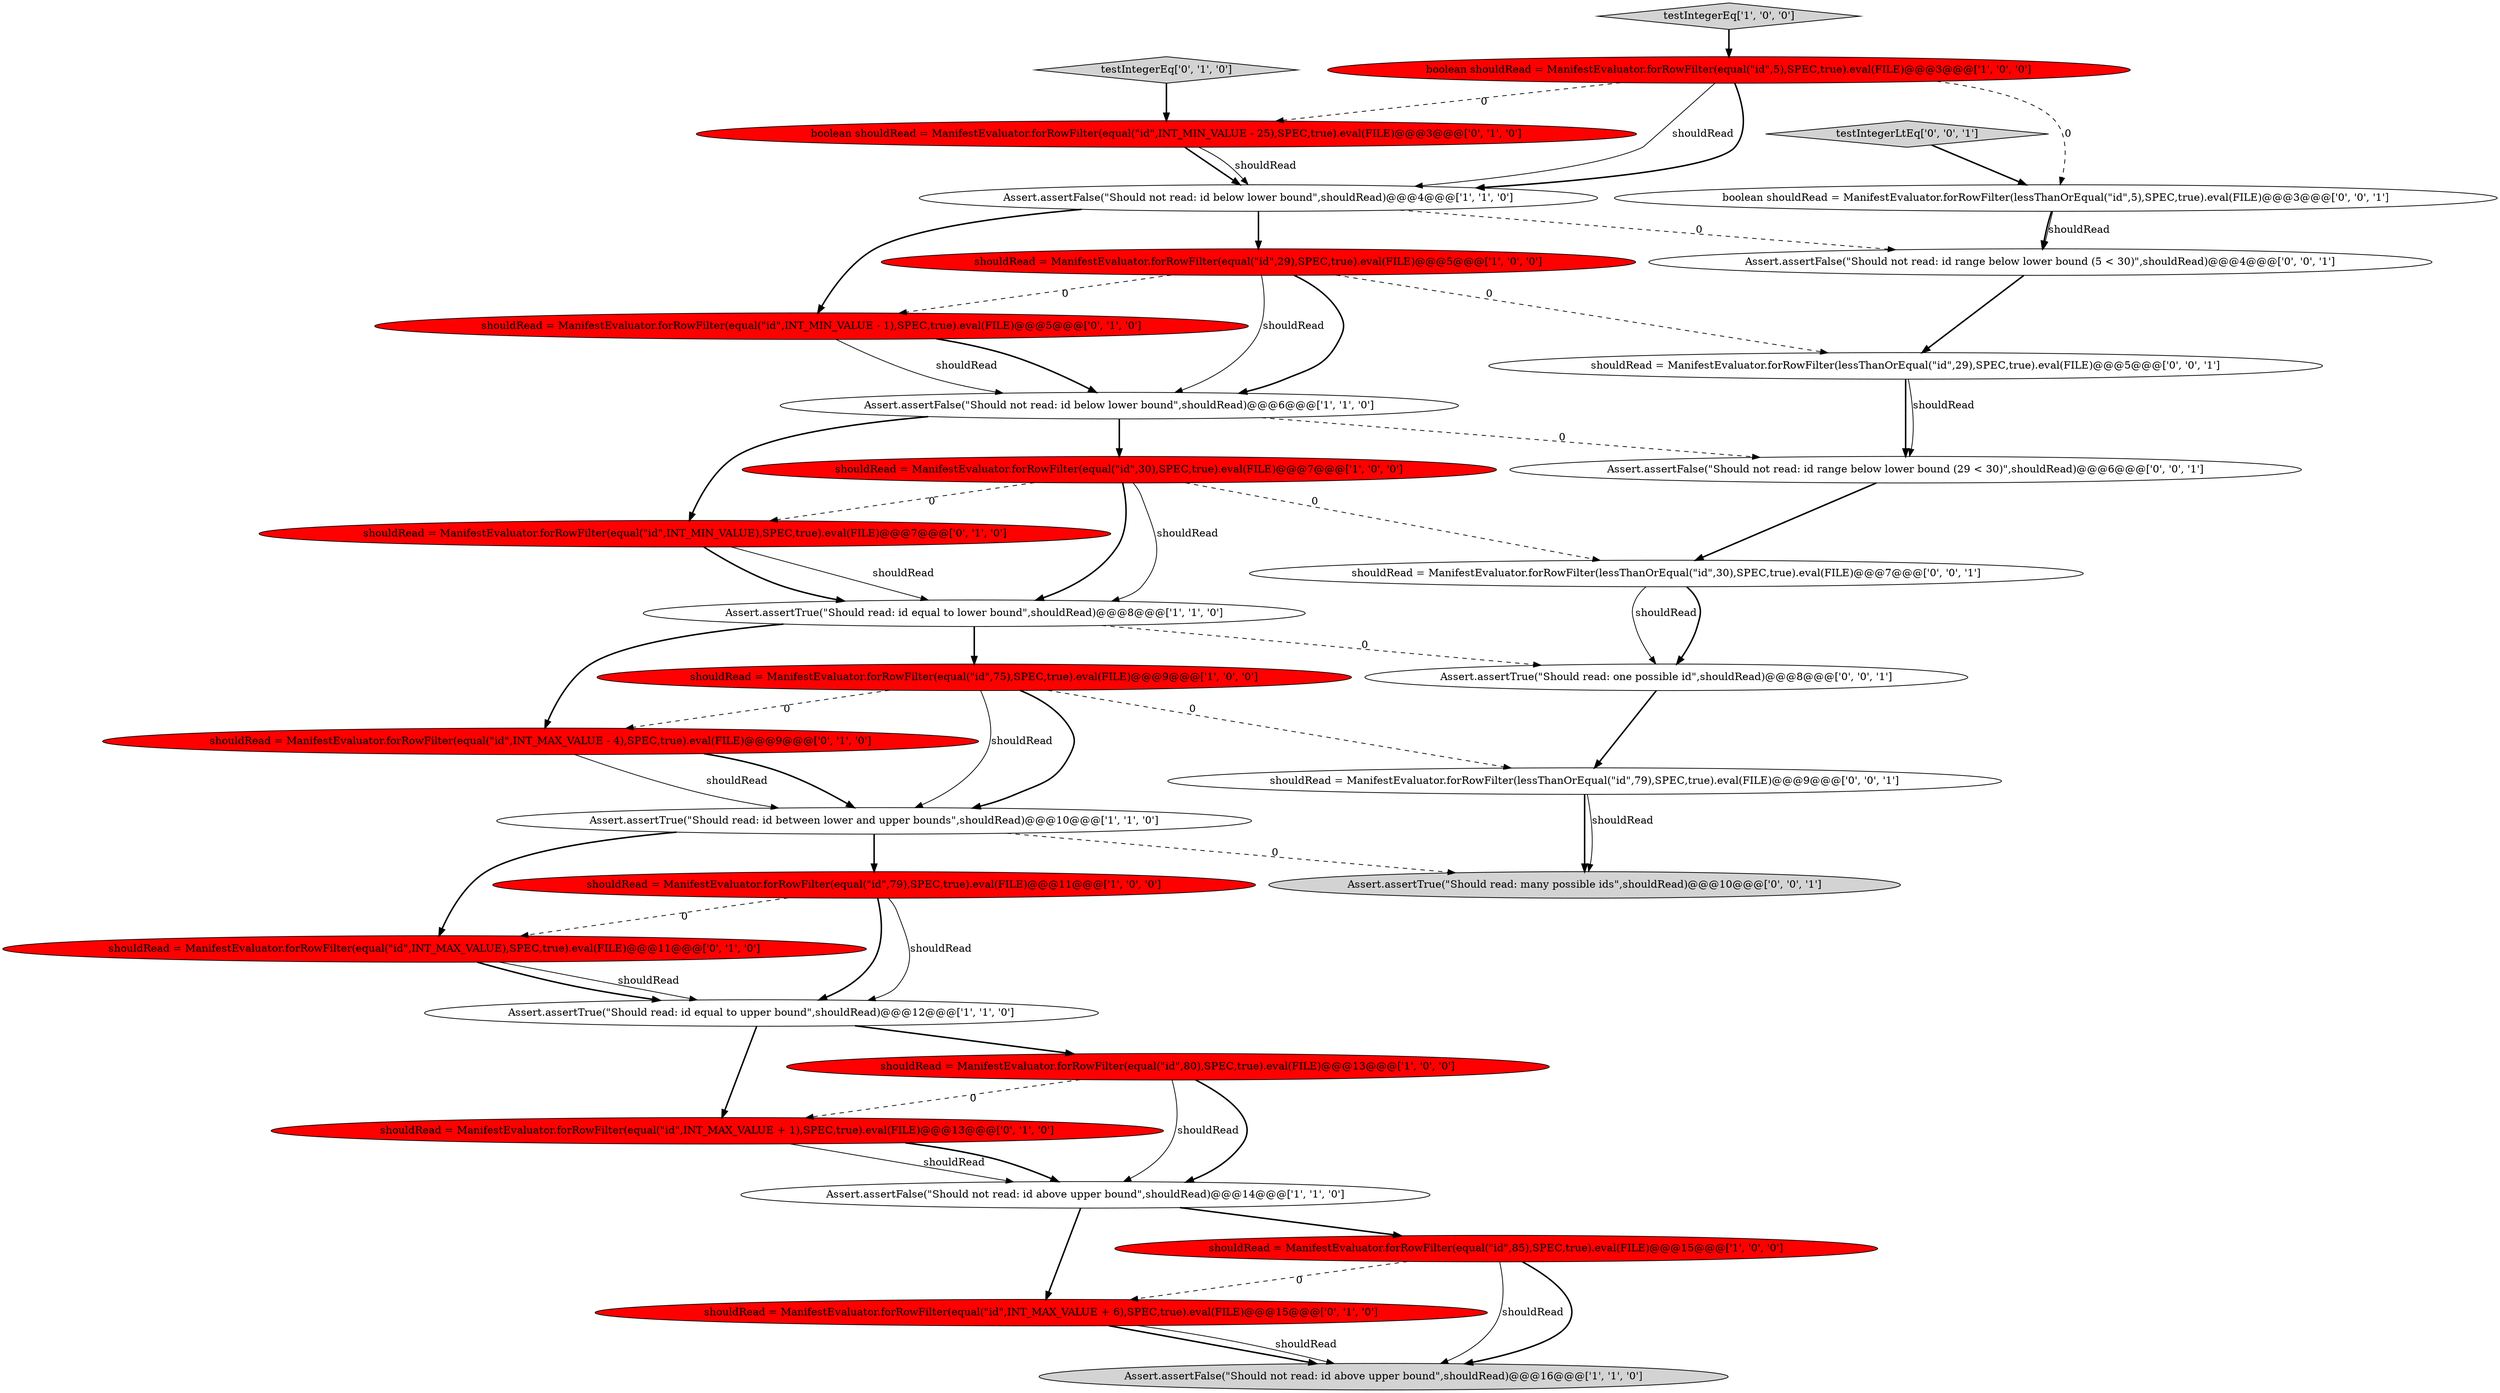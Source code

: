 digraph {
18 [style = filled, label = "shouldRead = ManifestEvaluator.forRowFilter(equal(\"id\",INT_MAX_VALUE),SPEC,true).eval(FILE)@@@11@@@['0', '1', '0']", fillcolor = red, shape = ellipse image = "AAA1AAABBB2BBB"];
14 [style = filled, label = "Assert.assertTrue(\"Should read: id equal to lower bound\",shouldRead)@@@8@@@['1', '1', '0']", fillcolor = white, shape = ellipse image = "AAA0AAABBB1BBB"];
23 [style = filled, label = "boolean shouldRead = ManifestEvaluator.forRowFilter(lessThanOrEqual(\"id\",5),SPEC,true).eval(FILE)@@@3@@@['0', '0', '1']", fillcolor = white, shape = ellipse image = "AAA0AAABBB3BBB"];
13 [style = filled, label = "shouldRead = ManifestEvaluator.forRowFilter(equal(\"id\",80),SPEC,true).eval(FILE)@@@13@@@['1', '0', '0']", fillcolor = red, shape = ellipse image = "AAA1AAABBB1BBB"];
30 [style = filled, label = "testIntegerLtEq['0', '0', '1']", fillcolor = lightgray, shape = diamond image = "AAA0AAABBB3BBB"];
31 [style = filled, label = "shouldRead = ManifestEvaluator.forRowFilter(lessThanOrEqual(\"id\",29),SPEC,true).eval(FILE)@@@5@@@['0', '0', '1']", fillcolor = white, shape = ellipse image = "AAA0AAABBB3BBB"];
29 [style = filled, label = "Assert.assertTrue(\"Should read: many possible ids\",shouldRead)@@@10@@@['0', '0', '1']", fillcolor = lightgray, shape = ellipse image = "AAA0AAABBB3BBB"];
9 [style = filled, label = "shouldRead = ManifestEvaluator.forRowFilter(equal(\"id\",30),SPEC,true).eval(FILE)@@@7@@@['1', '0', '0']", fillcolor = red, shape = ellipse image = "AAA1AAABBB1BBB"];
16 [style = filled, label = "shouldRead = ManifestEvaluator.forRowFilter(equal(\"id\",INT_MIN_VALUE),SPEC,true).eval(FILE)@@@7@@@['0', '1', '0']", fillcolor = red, shape = ellipse image = "AAA1AAABBB2BBB"];
24 [style = filled, label = "Assert.assertTrue(\"Should read: one possible id\",shouldRead)@@@8@@@['0', '0', '1']", fillcolor = white, shape = ellipse image = "AAA0AAABBB3BBB"];
5 [style = filled, label = "shouldRead = ManifestEvaluator.forRowFilter(equal(\"id\",85),SPEC,true).eval(FILE)@@@15@@@['1', '0', '0']", fillcolor = red, shape = ellipse image = "AAA1AAABBB1BBB"];
17 [style = filled, label = "shouldRead = ManifestEvaluator.forRowFilter(equal(\"id\",INT_MAX_VALUE - 4),SPEC,true).eval(FILE)@@@9@@@['0', '1', '0']", fillcolor = red, shape = ellipse image = "AAA1AAABBB2BBB"];
21 [style = filled, label = "boolean shouldRead = ManifestEvaluator.forRowFilter(equal(\"id\",INT_MIN_VALUE - 25),SPEC,true).eval(FILE)@@@3@@@['0', '1', '0']", fillcolor = red, shape = ellipse image = "AAA1AAABBB2BBB"];
25 [style = filled, label = "Assert.assertFalse(\"Should not read: id range below lower bound (29 < 30)\",shouldRead)@@@6@@@['0', '0', '1']", fillcolor = white, shape = ellipse image = "AAA0AAABBB3BBB"];
6 [style = filled, label = "Assert.assertFalse(\"Should not read: id below lower bound\",shouldRead)@@@4@@@['1', '1', '0']", fillcolor = white, shape = ellipse image = "AAA0AAABBB1BBB"];
1 [style = filled, label = "shouldRead = ManifestEvaluator.forRowFilter(equal(\"id\",79),SPEC,true).eval(FILE)@@@11@@@['1', '0', '0']", fillcolor = red, shape = ellipse image = "AAA1AAABBB1BBB"];
19 [style = filled, label = "testIntegerEq['0', '1', '0']", fillcolor = lightgray, shape = diamond image = "AAA0AAABBB2BBB"];
10 [style = filled, label = "Assert.assertTrue(\"Should read: id equal to upper bound\",shouldRead)@@@12@@@['1', '1', '0']", fillcolor = white, shape = ellipse image = "AAA0AAABBB1BBB"];
0 [style = filled, label = "shouldRead = ManifestEvaluator.forRowFilter(equal(\"id\",29),SPEC,true).eval(FILE)@@@5@@@['1', '0', '0']", fillcolor = red, shape = ellipse image = "AAA1AAABBB1BBB"];
20 [style = filled, label = "shouldRead = ManifestEvaluator.forRowFilter(equal(\"id\",INT_MIN_VALUE - 1),SPEC,true).eval(FILE)@@@5@@@['0', '1', '0']", fillcolor = red, shape = ellipse image = "AAA1AAABBB2BBB"];
11 [style = filled, label = "Assert.assertFalse(\"Should not read: id below lower bound\",shouldRead)@@@6@@@['1', '1', '0']", fillcolor = white, shape = ellipse image = "AAA0AAABBB1BBB"];
12 [style = filled, label = "Assert.assertFalse(\"Should not read: id above upper bound\",shouldRead)@@@14@@@['1', '1', '0']", fillcolor = white, shape = ellipse image = "AAA0AAABBB1BBB"];
28 [style = filled, label = "shouldRead = ManifestEvaluator.forRowFilter(lessThanOrEqual(\"id\",30),SPEC,true).eval(FILE)@@@7@@@['0', '0', '1']", fillcolor = white, shape = ellipse image = "AAA0AAABBB3BBB"];
27 [style = filled, label = "Assert.assertFalse(\"Should not read: id range below lower bound (5 < 30)\",shouldRead)@@@4@@@['0', '0', '1']", fillcolor = white, shape = ellipse image = "AAA0AAABBB3BBB"];
3 [style = filled, label = "Assert.assertTrue(\"Should read: id between lower and upper bounds\",shouldRead)@@@10@@@['1', '1', '0']", fillcolor = white, shape = ellipse image = "AAA0AAABBB1BBB"];
15 [style = filled, label = "shouldRead = ManifestEvaluator.forRowFilter(equal(\"id\",INT_MAX_VALUE + 1),SPEC,true).eval(FILE)@@@13@@@['0', '1', '0']", fillcolor = red, shape = ellipse image = "AAA1AAABBB2BBB"];
7 [style = filled, label = "boolean shouldRead = ManifestEvaluator.forRowFilter(equal(\"id\",5),SPEC,true).eval(FILE)@@@3@@@['1', '0', '0']", fillcolor = red, shape = ellipse image = "AAA1AAABBB1BBB"];
8 [style = filled, label = "testIntegerEq['1', '0', '0']", fillcolor = lightgray, shape = diamond image = "AAA0AAABBB1BBB"];
4 [style = filled, label = "shouldRead = ManifestEvaluator.forRowFilter(equal(\"id\",75),SPEC,true).eval(FILE)@@@9@@@['1', '0', '0']", fillcolor = red, shape = ellipse image = "AAA1AAABBB1BBB"];
26 [style = filled, label = "shouldRead = ManifestEvaluator.forRowFilter(lessThanOrEqual(\"id\",79),SPEC,true).eval(FILE)@@@9@@@['0', '0', '1']", fillcolor = white, shape = ellipse image = "AAA0AAABBB3BBB"];
22 [style = filled, label = "shouldRead = ManifestEvaluator.forRowFilter(equal(\"id\",INT_MAX_VALUE + 6),SPEC,true).eval(FILE)@@@15@@@['0', '1', '0']", fillcolor = red, shape = ellipse image = "AAA1AAABBB2BBB"];
2 [style = filled, label = "Assert.assertFalse(\"Should not read: id above upper bound\",shouldRead)@@@16@@@['1', '1', '0']", fillcolor = lightgray, shape = ellipse image = "AAA0AAABBB1BBB"];
3->29 [style = dashed, label="0"];
28->24 [style = solid, label="shouldRead"];
5->2 [style = solid, label="shouldRead"];
11->16 [style = bold, label=""];
4->3 [style = bold, label=""];
14->24 [style = dashed, label="0"];
25->28 [style = bold, label=""];
7->21 [style = dashed, label="0"];
31->25 [style = bold, label=""];
9->16 [style = dashed, label="0"];
10->15 [style = bold, label=""];
12->5 [style = bold, label=""];
22->2 [style = bold, label=""];
3->1 [style = bold, label=""];
23->27 [style = bold, label=""];
21->6 [style = bold, label=""];
4->17 [style = dashed, label="0"];
7->23 [style = dashed, label="0"];
13->12 [style = solid, label="shouldRead"];
26->29 [style = bold, label=""];
17->3 [style = solid, label="shouldRead"];
9->28 [style = dashed, label="0"];
15->12 [style = solid, label="shouldRead"];
30->23 [style = bold, label=""];
21->6 [style = solid, label="shouldRead"];
0->11 [style = bold, label=""];
27->31 [style = bold, label=""];
14->17 [style = bold, label=""];
9->14 [style = solid, label="shouldRead"];
6->0 [style = bold, label=""];
1->18 [style = dashed, label="0"];
4->26 [style = dashed, label="0"];
20->11 [style = bold, label=""];
4->3 [style = solid, label="shouldRead"];
0->11 [style = solid, label="shouldRead"];
7->6 [style = solid, label="shouldRead"];
11->9 [style = bold, label=""];
16->14 [style = solid, label="shouldRead"];
0->20 [style = dashed, label="0"];
13->15 [style = dashed, label="0"];
8->7 [style = bold, label=""];
1->10 [style = solid, label="shouldRead"];
20->11 [style = solid, label="shouldRead"];
3->18 [style = bold, label=""];
6->20 [style = bold, label=""];
24->26 [style = bold, label=""];
5->2 [style = bold, label=""];
13->12 [style = bold, label=""];
18->10 [style = solid, label="shouldRead"];
10->13 [style = bold, label=""];
18->10 [style = bold, label=""];
6->27 [style = dashed, label="0"];
7->6 [style = bold, label=""];
0->31 [style = dashed, label="0"];
11->25 [style = dashed, label="0"];
9->14 [style = bold, label=""];
17->3 [style = bold, label=""];
28->24 [style = bold, label=""];
16->14 [style = bold, label=""];
26->29 [style = solid, label="shouldRead"];
15->12 [style = bold, label=""];
5->22 [style = dashed, label="0"];
23->27 [style = solid, label="shouldRead"];
31->25 [style = solid, label="shouldRead"];
22->2 [style = solid, label="shouldRead"];
1->10 [style = bold, label=""];
12->22 [style = bold, label=""];
14->4 [style = bold, label=""];
19->21 [style = bold, label=""];
}
